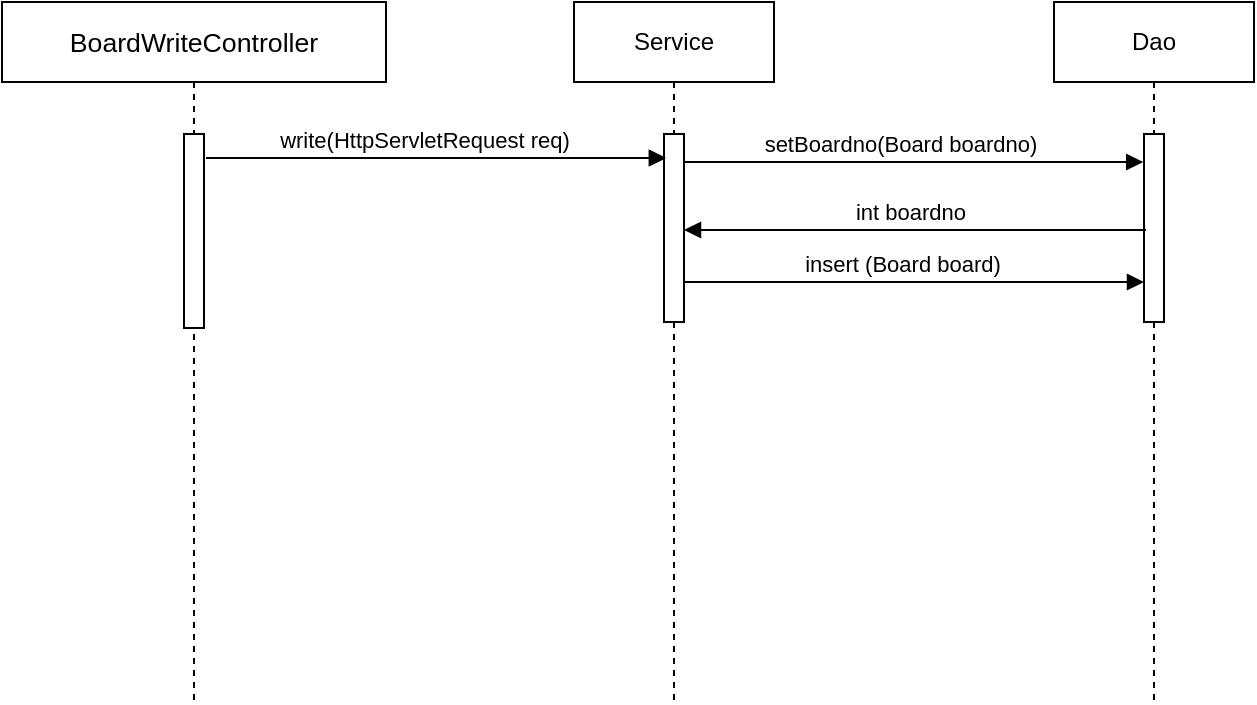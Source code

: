 <mxfile version="13.2.6" type="github">
  <diagram id="pcOBBgtfIblqh87GqkOa" name="Page-1">
    <mxGraphModel dx="1278" dy="585" grid="1" gridSize="10" guides="1" tooltips="1" connect="1" arrows="1" fold="1" page="1" pageScale="1" pageWidth="827" pageHeight="1169" math="0" shadow="0">
      <root>
        <mxCell id="0" />
        <mxCell id="1" parent="0" />
        <mxCell id="hIu2EnUw6FQ_nshIiTp8-3" value="" style="html=1;points=[];perimeter=orthogonalPerimeter;" parent="1" vertex="1">
          <mxGeometry x="409" y="146" width="10" height="40" as="geometry" />
        </mxCell>
        <mxCell id="hIu2EnUw6FQ_nshIiTp8-5" value="" style="html=1;points=[];perimeter=orthogonalPerimeter;" parent="1" vertex="1">
          <mxGeometry x="169" y="146" width="10" height="97" as="geometry" />
        </mxCell>
        <mxCell id="hIu2EnUw6FQ_nshIiTp8-6" value="write(HttpServletRequest req)" style="html=1;verticalAlign=bottom;endArrow=block;" parent="1" edge="1">
          <mxGeometry x="-0.058" width="80" relative="1" as="geometry">
            <mxPoint x="180" y="158" as="sourcePoint" />
            <mxPoint x="410" y="158" as="targetPoint" />
            <mxPoint as="offset" />
          </mxGeometry>
        </mxCell>
        <mxCell id="hIu2EnUw6FQ_nshIiTp8-8" value="insert (Board board)" style="html=1;verticalAlign=bottom;endArrow=block;" parent="1" edge="1">
          <mxGeometry x="-0.058" width="80" relative="1" as="geometry">
            <mxPoint x="419" y="220" as="sourcePoint" />
            <mxPoint x="649" y="220" as="targetPoint" />
            <mxPoint as="offset" />
          </mxGeometry>
        </mxCell>
        <mxCell id="hIu2EnUw6FQ_nshIiTp8-11" value="&lt;span style=&quot;font-size: 10pt ; font-family: &amp;#34;arial&amp;#34;&quot;&gt;BoardWriteController&lt;/span&gt;" style="shape=umlLifeline;perimeter=lifelinePerimeter;whiteSpace=wrap;html=1;container=1;collapsible=0;recursiveResize=0;outlineConnect=0;" parent="1" vertex="1">
          <mxGeometry x="78" y="80" width="192" height="350" as="geometry" />
        </mxCell>
        <mxCell id="hIu2EnUw6FQ_nshIiTp8-12" value="Service" style="shape=umlLifeline;perimeter=lifelinePerimeter;whiteSpace=wrap;html=1;container=1;collapsible=0;recursiveResize=0;outlineConnect=0;" parent="1" vertex="1">
          <mxGeometry x="364" y="80" width="100" height="350" as="geometry" />
        </mxCell>
        <mxCell id="hIu2EnUw6FQ_nshIiTp8-13" value="" style="html=1;points=[];perimeter=orthogonalPerimeter;" parent="hIu2EnUw6FQ_nshIiTp8-12" vertex="1">
          <mxGeometry x="45" y="66" width="10" height="94" as="geometry" />
        </mxCell>
        <mxCell id="hIu2EnUw6FQ_nshIiTp8-15" value="Dao" style="shape=umlLifeline;perimeter=lifelinePerimeter;whiteSpace=wrap;html=1;container=1;collapsible=0;recursiveResize=0;outlineConnect=0;" parent="1" vertex="1">
          <mxGeometry x="604" y="80" width="100" height="350" as="geometry" />
        </mxCell>
        <mxCell id="hIu2EnUw6FQ_nshIiTp8-26" value="" style="html=1;points=[];perimeter=orthogonalPerimeter;" parent="hIu2EnUw6FQ_nshIiTp8-15" vertex="1">
          <mxGeometry x="45" y="66" width="10" height="94" as="geometry" />
        </mxCell>
        <mxCell id="hIu2EnUw6FQ_nshIiTp8-21" value="" style="html=1;points=[];perimeter=orthogonalPerimeter;" parent="1" vertex="1">
          <mxGeometry x="169" y="146" width="10" height="97" as="geometry" />
        </mxCell>
        <mxCell id="hIu2EnUw6FQ_nshIiTp8-22" value="" style="html=1;verticalAlign=bottom;endArrow=block;" parent="1" edge="1">
          <mxGeometry x="-0.058" width="80" relative="1" as="geometry">
            <mxPoint x="180" y="158" as="sourcePoint" />
            <mxPoint x="410" y="158" as="targetPoint" />
            <mxPoint as="offset" />
          </mxGeometry>
        </mxCell>
        <mxCell id="hIu2EnUw6FQ_nshIiTp8-17" value="setBoardno(Board boardno)" style="html=1;verticalAlign=bottom;endArrow=block;entryX=-0.04;entryY=0.29;entryDx=0;entryDy=0;entryPerimeter=0;" parent="1" edge="1">
          <mxGeometry x="-0.058" width="80" relative="1" as="geometry">
            <mxPoint x="419" y="160" as="sourcePoint" />
            <mxPoint x="648.6" y="160" as="targetPoint" />
            <mxPoint as="offset" />
          </mxGeometry>
        </mxCell>
        <mxCell id="hIu2EnUw6FQ_nshIiTp8-27" value="int boardno" style="html=1;verticalAlign=bottom;endArrow=block;" parent="1" edge="1">
          <mxGeometry x="0.026" width="80" relative="1" as="geometry">
            <mxPoint x="650" y="194" as="sourcePoint" />
            <mxPoint x="419" y="194" as="targetPoint" />
            <mxPoint as="offset" />
          </mxGeometry>
        </mxCell>
      </root>
    </mxGraphModel>
  </diagram>
</mxfile>
